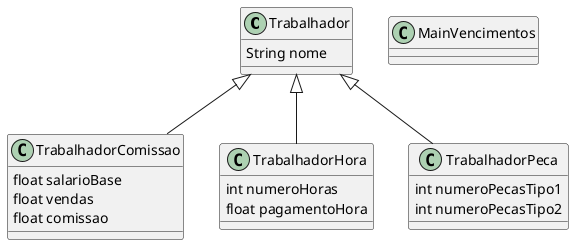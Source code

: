 @startuml
'https://plantuml.com/sequence-diagram
class Trabalhador{
    String nome
}
class TrabalhadorComissao{
    float salarioBase
    float vendas
    float comissao
}
class TrabalhadorHora{
    int numeroHoras
    float pagamentoHora
}
class TrabalhadorPeca{
    int numeroPecasTipo1
    int numeroPecasTipo2
}
class MainVencimentos

Trabalhador <|-- TrabalhadorComissao
Trabalhador <|-- TrabalhadorHora
Trabalhador <|-- TrabalhadorPeca
@enduml
